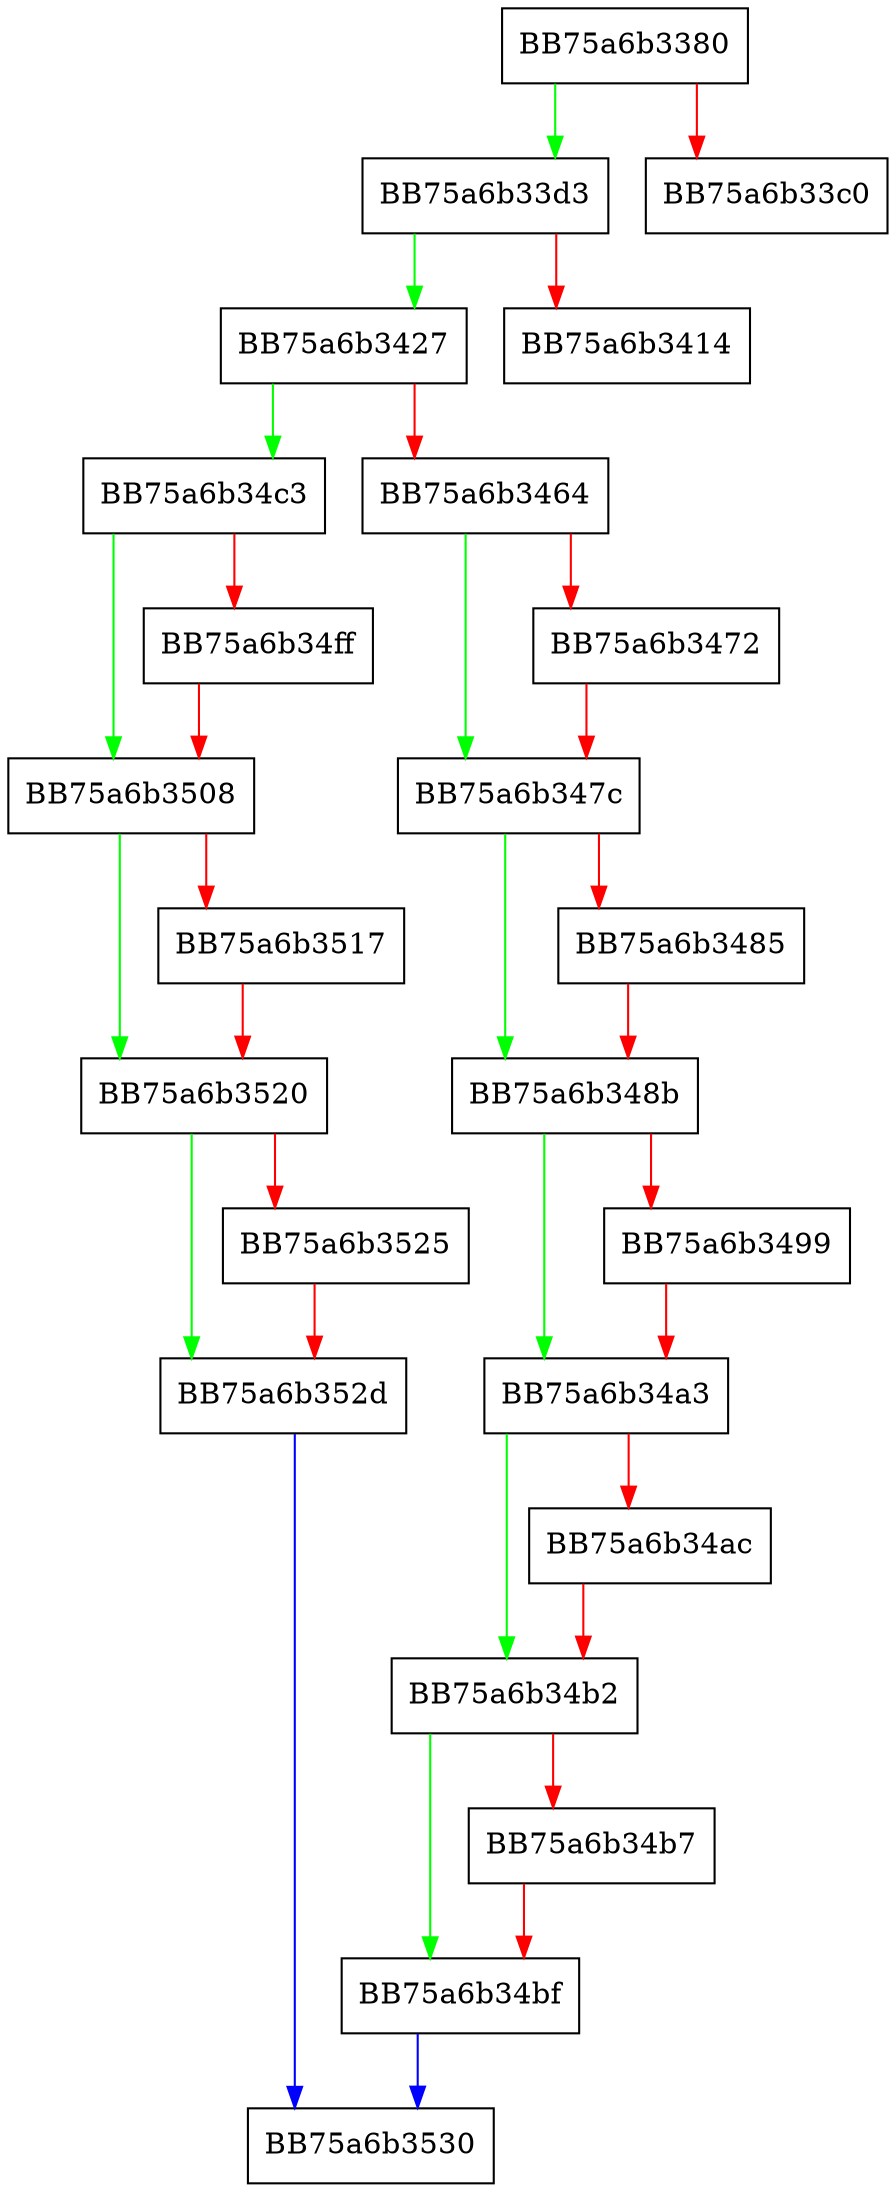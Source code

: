 digraph IsCurrentScannedFile {
  node [shape="box"];
  graph [splines=ortho];
  BB75a6b3380 -> BB75a6b33d3 [color="green"];
  BB75a6b3380 -> BB75a6b33c0 [color="red"];
  BB75a6b33d3 -> BB75a6b3427 [color="green"];
  BB75a6b33d3 -> BB75a6b3414 [color="red"];
  BB75a6b3427 -> BB75a6b34c3 [color="green"];
  BB75a6b3427 -> BB75a6b3464 [color="red"];
  BB75a6b3464 -> BB75a6b347c [color="green"];
  BB75a6b3464 -> BB75a6b3472 [color="red"];
  BB75a6b3472 -> BB75a6b347c [color="red"];
  BB75a6b347c -> BB75a6b348b [color="green"];
  BB75a6b347c -> BB75a6b3485 [color="red"];
  BB75a6b3485 -> BB75a6b348b [color="red"];
  BB75a6b348b -> BB75a6b34a3 [color="green"];
  BB75a6b348b -> BB75a6b3499 [color="red"];
  BB75a6b3499 -> BB75a6b34a3 [color="red"];
  BB75a6b34a3 -> BB75a6b34b2 [color="green"];
  BB75a6b34a3 -> BB75a6b34ac [color="red"];
  BB75a6b34ac -> BB75a6b34b2 [color="red"];
  BB75a6b34b2 -> BB75a6b34bf [color="green"];
  BB75a6b34b2 -> BB75a6b34b7 [color="red"];
  BB75a6b34b7 -> BB75a6b34bf [color="red"];
  BB75a6b34bf -> BB75a6b3530 [color="blue"];
  BB75a6b34c3 -> BB75a6b3508 [color="green"];
  BB75a6b34c3 -> BB75a6b34ff [color="red"];
  BB75a6b34ff -> BB75a6b3508 [color="red"];
  BB75a6b3508 -> BB75a6b3520 [color="green"];
  BB75a6b3508 -> BB75a6b3517 [color="red"];
  BB75a6b3517 -> BB75a6b3520 [color="red"];
  BB75a6b3520 -> BB75a6b352d [color="green"];
  BB75a6b3520 -> BB75a6b3525 [color="red"];
  BB75a6b3525 -> BB75a6b352d [color="red"];
  BB75a6b352d -> BB75a6b3530 [color="blue"];
}